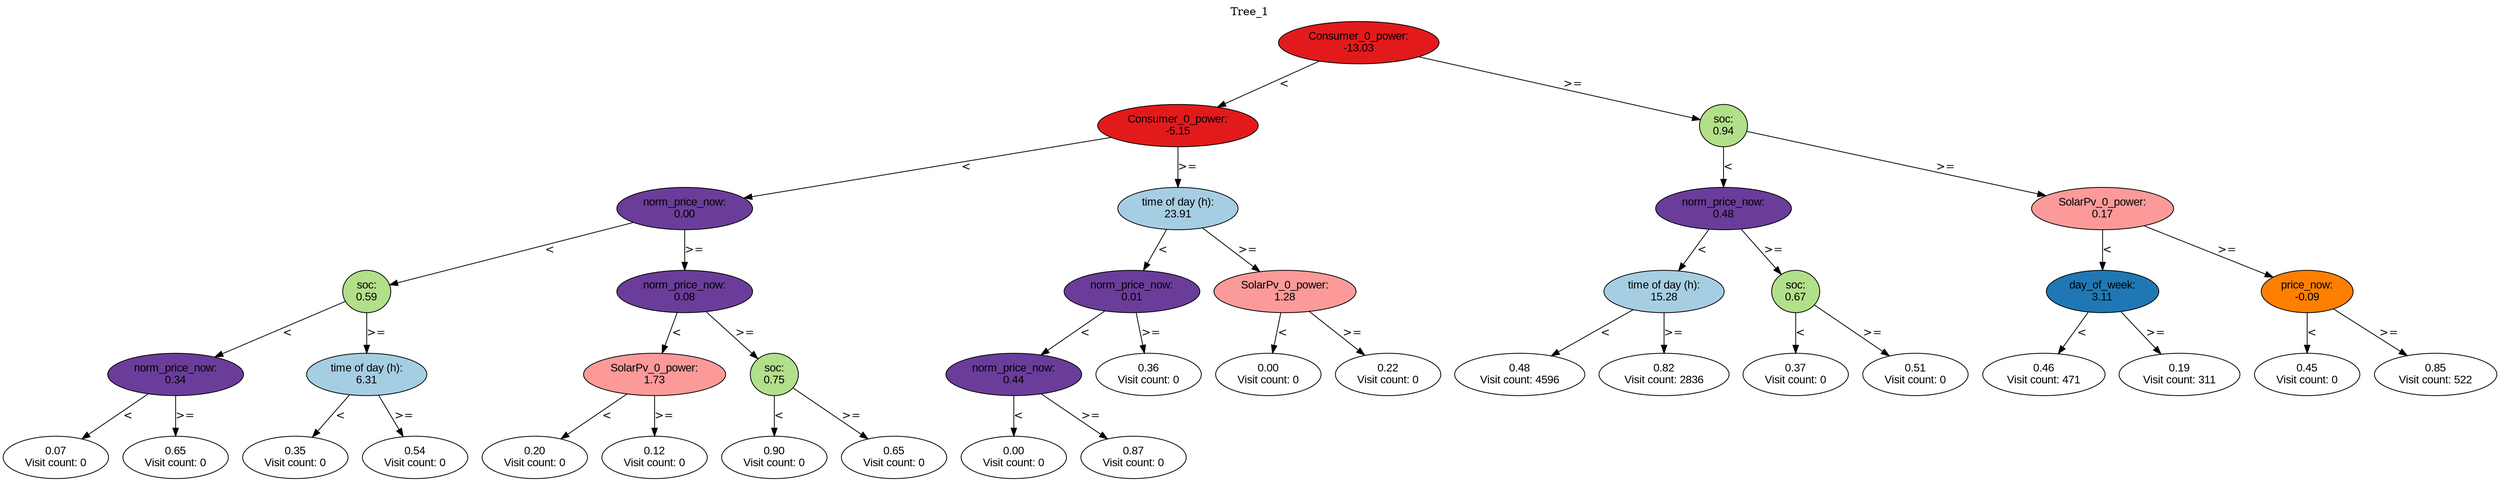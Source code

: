 digraph BST {
    node [fontname="Arial" style=filled colorscheme=paired12];
    0 [ label = "Consumer_0_power:
-13.03" fillcolor=6];
    1 [ label = "Consumer_0_power:
-5.15" fillcolor=6];
    2 [ label = "norm_price_now:
0.00" fillcolor=10];
    3 [ label = "soc:
0.59" fillcolor=3];
    4 [ label = "norm_price_now:
0.34" fillcolor=10];
    5 [ label = "0.07
Visit count: 0" fillcolor=white];
    6 [ label = "0.65
Visit count: 0" fillcolor=white];
    7 [ label = "time of day (h):
6.31" fillcolor=1];
    8 [ label = "0.35
Visit count: 0" fillcolor=white];
    9 [ label = "0.54
Visit count: 0" fillcolor=white];
    10 [ label = "norm_price_now:
0.08" fillcolor=10];
    11 [ label = "SolarPv_0_power:
1.73" fillcolor=5];
    12 [ label = "0.20
Visit count: 0" fillcolor=white];
    13 [ label = "0.12
Visit count: 0" fillcolor=white];
    14 [ label = "soc:
0.75" fillcolor=3];
    15 [ label = "0.90
Visit count: 0" fillcolor=white];
    16 [ label = "0.65
Visit count: 0" fillcolor=white];
    17 [ label = "time of day (h):
23.91" fillcolor=1];
    18 [ label = "norm_price_now:
0.01" fillcolor=10];
    19 [ label = "norm_price_now:
0.44" fillcolor=10];
    20 [ label = "0.00
Visit count: 0" fillcolor=white];
    21 [ label = "0.87
Visit count: 0" fillcolor=white];
    22 [ label = "0.36
Visit count: 0" fillcolor=white];
    23 [ label = "SolarPv_0_power:
1.28" fillcolor=5];
    24 [ label = "0.00
Visit count: 0" fillcolor=white];
    25 [ label = "0.22
Visit count: 0" fillcolor=white];
    26 [ label = "soc:
0.94" fillcolor=3];
    27 [ label = "norm_price_now:
0.48" fillcolor=10];
    28 [ label = "time of day (h):
15.28" fillcolor=1];
    29 [ label = "0.48
Visit count: 4596" fillcolor=white];
    30 [ label = "0.82
Visit count: 2836" fillcolor=white];
    31 [ label = "soc:
0.67" fillcolor=3];
    32 [ label = "0.37
Visit count: 0" fillcolor=white];
    33 [ label = "0.51
Visit count: 0" fillcolor=white];
    34 [ label = "SolarPv_0_power:
0.17" fillcolor=5];
    35 [ label = "day_of_week:
3.11" fillcolor=2];
    36 [ label = "0.46
Visit count: 471" fillcolor=white];
    37 [ label = "0.19
Visit count: 311" fillcolor=white];
    38 [ label = "price_now:
-0.09" fillcolor=8];
    39 [ label = "0.45
Visit count: 0" fillcolor=white];
    40 [ label = "0.85
Visit count: 522" fillcolor=white];

    0  -> 1[ label = "<"];
    0  -> 26[ label = ">="];
    1  -> 2[ label = "<"];
    1  -> 17[ label = ">="];
    2  -> 3[ label = "<"];
    2  -> 10[ label = ">="];
    3  -> 4[ label = "<"];
    3  -> 7[ label = ">="];
    4  -> 5[ label = "<"];
    4  -> 6[ label = ">="];
    7  -> 8[ label = "<"];
    7  -> 9[ label = ">="];
    10  -> 11[ label = "<"];
    10  -> 14[ label = ">="];
    11  -> 12[ label = "<"];
    11  -> 13[ label = ">="];
    14  -> 15[ label = "<"];
    14  -> 16[ label = ">="];
    17  -> 18[ label = "<"];
    17  -> 23[ label = ">="];
    18  -> 19[ label = "<"];
    18  -> 22[ label = ">="];
    19  -> 20[ label = "<"];
    19  -> 21[ label = ">="];
    23  -> 24[ label = "<"];
    23  -> 25[ label = ">="];
    26  -> 27[ label = "<"];
    26  -> 34[ label = ">="];
    27  -> 28[ label = "<"];
    27  -> 31[ label = ">="];
    28  -> 29[ label = "<"];
    28  -> 30[ label = ">="];
    31  -> 32[ label = "<"];
    31  -> 33[ label = ">="];
    34  -> 35[ label = "<"];
    34  -> 38[ label = ">="];
    35  -> 36[ label = "<"];
    35  -> 37[ label = ">="];
    38  -> 39[ label = "<"];
    38  -> 40[ label = ">="];

    labelloc="t";
    label="Tree_1";
}